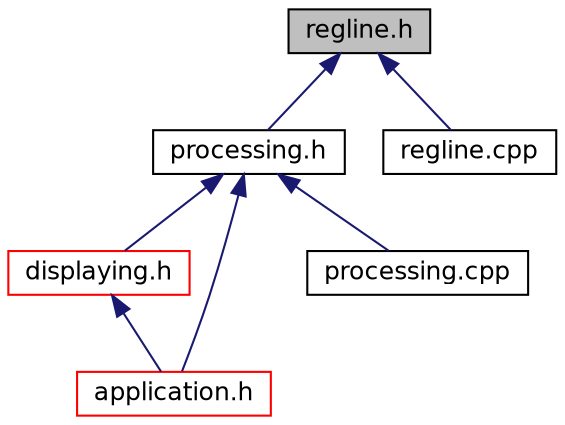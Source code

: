 digraph "regline.h"
{
 // INTERACTIVE_SVG=YES
  edge [fontname="Helvetica",fontsize="12",labelfontname="Helvetica",labelfontsize="12"];
  node [fontname="Helvetica",fontsize="12",shape=record];
  Node1 [label="regline.h",height=0.2,width=0.4,color="black", fillcolor="grey75", style="filled" fontcolor="black"];
  Node1 -> Node2 [dir="back",color="midnightblue",fontsize="12",style="solid",fontname="Helvetica"];
  Node2 [label="processing.h",height=0.2,width=0.4,color="black", fillcolor="white", style="filled",URL="$a00030.html"];
  Node2 -> Node3 [dir="back",color="midnightblue",fontsize="12",style="solid",fontname="Helvetica"];
  Node3 [label="displaying.h",height=0.2,width=0.4,color="red", fillcolor="white", style="filled",URL="$a00021.html"];
  Node3 -> Node4 [dir="back",color="midnightblue",fontsize="12",style="solid",fontname="Helvetica"];
  Node4 [label="application.h",height=0.2,width=0.4,color="red", fillcolor="white", style="filled",URL="$a00016.html"];
  Node2 -> Node4 [dir="back",color="midnightblue",fontsize="12",style="solid",fontname="Helvetica"];
  Node2 -> Node5 [dir="back",color="midnightblue",fontsize="12",style="solid",fontname="Helvetica"];
  Node5 [label="processing.cpp",height=0.2,width=0.4,color="black", fillcolor="white", style="filled",URL="$a00029.html"];
  Node1 -> Node6 [dir="back",color="midnightblue",fontsize="12",style="solid",fontname="Helvetica"];
  Node6 [label="regline.cpp",height=0.2,width=0.4,color="black", fillcolor="white", style="filled",URL="$a00034.html"];
}
